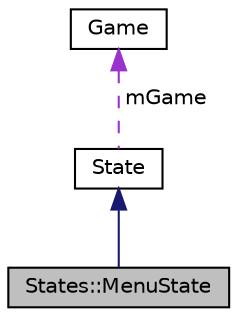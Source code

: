 digraph "States::MenuState"
    {
    // LATEX_PDF_SIZE
  bgcolor = "transparent";
edge [fontname = "Helvetica",fontsize = "10",labelfontname = "Helvetica",labelfontsize = "10"];
node [fontname = "Helvetica",fontsize = "10",shape = record];
Node1 [label = "States::MenuState",height = 0.2,width = 0.4,color = "black", fillcolor = "grey75", style = "filled", fontcolor = "black",tooltip = "Class for when Player is in Menu and can watch the high scores."];
Node2 -> Node1 [dir = "back",color = "midnightblue",fontsize = "10",style = "solid",fontname = "Helvetica"];
Node2 [label = "State",height = 0.2,width = 0.4,color = "black",URL = "$class_state.html",tooltip = "Abstract class for Game State."];
Node3 -> Node2 [dir = "back",color = "darkorchid3",fontsize = "10",style = "dashed",label = " mGame" ,fontname = "Helvetica"];
Node3 [label = "Game",height = 0.2,width = 0.4,color = "black",URL = "$class_game.html",tooltip = "Class for Game."];
}
